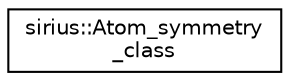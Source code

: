 digraph "Graphical Class Hierarchy"
{
 // INTERACTIVE_SVG=YES
  edge [fontname="Helvetica",fontsize="10",labelfontname="Helvetica",labelfontsize="10"];
  node [fontname="Helvetica",fontsize="10",shape=record];
  rankdir="LR";
  Node1 [label="sirius::Atom_symmetry\l_class",height=0.2,width=0.4,color="black", fillcolor="white", style="filled",URL="$classsirius_1_1_atom__symmetry__class.html",tooltip="Data and methods specific to the symmetry class of the atom. "];
}
